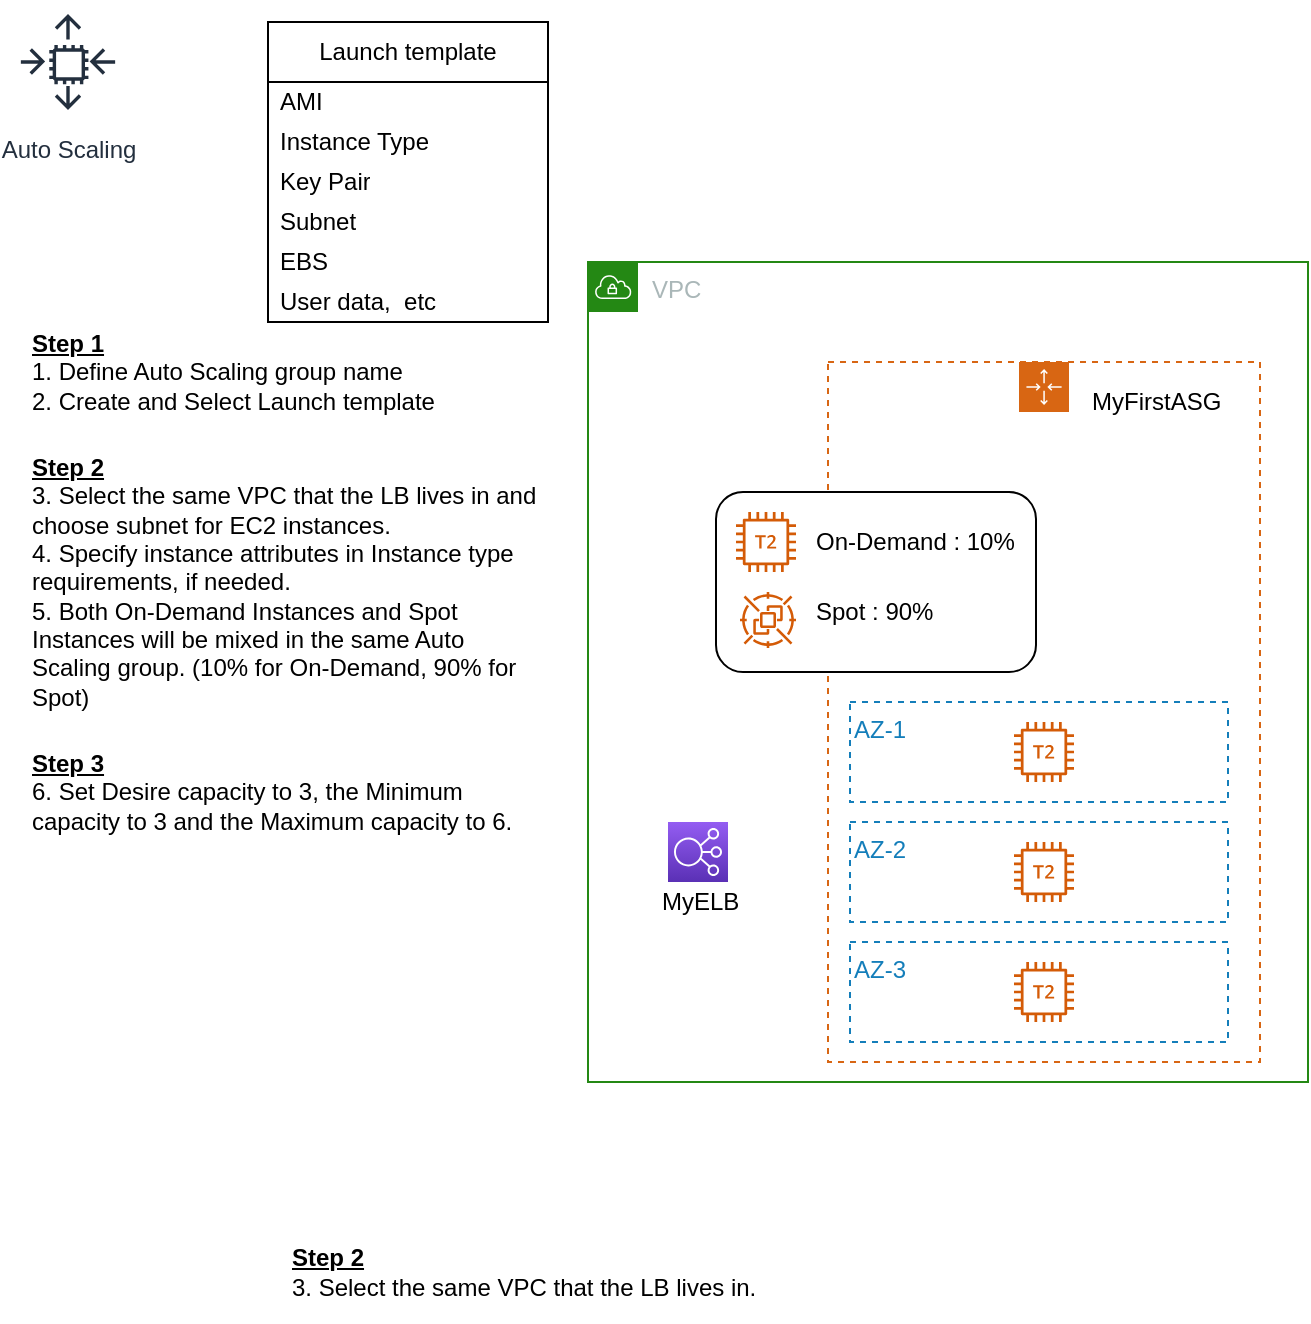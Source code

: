 <mxfile version="20.8.16" type="github">
  <diagram name="ページ1" id="sC4nIIa1NE7DnZuSuOCW">
    <mxGraphModel dx="1434" dy="775" grid="1" gridSize="10" guides="1" tooltips="1" connect="1" arrows="1" fold="1" page="1" pageScale="1" pageWidth="827" pageHeight="1169" math="0" shadow="0">
      <root>
        <mxCell id="0" />
        <mxCell id="1" parent="0" />
        <mxCell id="nTLwuemBcKeWRpqzfgbb-3" value="Launch template" style="swimlane;fontStyle=0;childLayout=stackLayout;horizontal=1;startSize=30;horizontalStack=0;resizeParent=1;resizeParentMax=0;resizeLast=0;collapsible=1;marginBottom=0;whiteSpace=wrap;html=1;" vertex="1" parent="1">
          <mxGeometry x="200" y="40" width="140" height="150" as="geometry" />
        </mxCell>
        <mxCell id="nTLwuemBcKeWRpqzfgbb-4" value="AMI" style="text;strokeColor=none;fillColor=none;align=left;verticalAlign=middle;spacingLeft=4;spacingRight=4;overflow=hidden;points=[[0,0.5],[1,0.5]];portConstraint=eastwest;rotatable=0;whiteSpace=wrap;html=1;" vertex="1" parent="nTLwuemBcKeWRpqzfgbb-3">
          <mxGeometry y="30" width="140" height="20" as="geometry" />
        </mxCell>
        <mxCell id="nTLwuemBcKeWRpqzfgbb-5" value="Instance Type" style="text;strokeColor=none;fillColor=none;align=left;verticalAlign=middle;spacingLeft=4;spacingRight=4;overflow=hidden;points=[[0,0.5],[1,0.5]];portConstraint=eastwest;rotatable=0;whiteSpace=wrap;html=1;" vertex="1" parent="nTLwuemBcKeWRpqzfgbb-3">
          <mxGeometry y="50" width="140" height="20" as="geometry" />
        </mxCell>
        <mxCell id="nTLwuemBcKeWRpqzfgbb-6" value="Key Pair" style="text;strokeColor=none;fillColor=none;align=left;verticalAlign=middle;spacingLeft=4;spacingRight=4;overflow=hidden;points=[[0,0.5],[1,0.5]];portConstraint=eastwest;rotatable=0;whiteSpace=wrap;html=1;" vertex="1" parent="nTLwuemBcKeWRpqzfgbb-3">
          <mxGeometry y="70" width="140" height="20" as="geometry" />
        </mxCell>
        <mxCell id="nTLwuemBcKeWRpqzfgbb-9" value="Subnet" style="text;strokeColor=none;fillColor=none;align=left;verticalAlign=middle;spacingLeft=4;spacingRight=4;overflow=hidden;points=[[0,0.5],[1,0.5]];portConstraint=eastwest;rotatable=0;whiteSpace=wrap;html=1;" vertex="1" parent="nTLwuemBcKeWRpqzfgbb-3">
          <mxGeometry y="90" width="140" height="20" as="geometry" />
        </mxCell>
        <mxCell id="nTLwuemBcKeWRpqzfgbb-10" value="EBS" style="text;strokeColor=none;fillColor=none;align=left;verticalAlign=middle;spacingLeft=4;spacingRight=4;overflow=hidden;points=[[0,0.5],[1,0.5]];portConstraint=eastwest;rotatable=0;whiteSpace=wrap;html=1;" vertex="1" parent="nTLwuemBcKeWRpqzfgbb-3">
          <mxGeometry y="110" width="140" height="20" as="geometry" />
        </mxCell>
        <mxCell id="nTLwuemBcKeWRpqzfgbb-8" value="User data,&amp;nbsp; etc" style="text;strokeColor=none;fillColor=none;align=left;verticalAlign=middle;spacingLeft=4;spacingRight=4;overflow=hidden;points=[[0,0.5],[1,0.5]];portConstraint=eastwest;rotatable=0;whiteSpace=wrap;html=1;" vertex="1" parent="nTLwuemBcKeWRpqzfgbb-3">
          <mxGeometry y="130" width="140" height="20" as="geometry" />
        </mxCell>
        <mxCell id="nTLwuemBcKeWRpqzfgbb-12" value="Auto Scaling" style="sketch=0;outlineConnect=0;fontColor=#232F3E;gradientColor=none;strokeColor=#232F3E;fillColor=#ffffff;dashed=0;verticalLabelPosition=bottom;verticalAlign=top;align=center;html=1;fontSize=12;fontStyle=0;aspect=fixed;shape=mxgraph.aws4.resourceIcon;resIcon=mxgraph.aws4.auto_scaling;" vertex="1" parent="1">
          <mxGeometry x="70" y="30" width="60" height="60" as="geometry" />
        </mxCell>
        <mxCell id="nTLwuemBcKeWRpqzfgbb-14" value="&lt;b&gt;&lt;u&gt;Step 1&lt;/u&gt;&lt;/b&gt;&lt;br&gt;1. Define Auto Scaling group name&lt;br style=&quot;border-color: var(--border-color); color: rgb(216, 102, 19);&quot;&gt;2. Create and Select Launch template" style="text;html=1;strokeColor=none;fillColor=none;align=left;verticalAlign=middle;whiteSpace=wrap;rounded=0;" vertex="1" parent="1">
          <mxGeometry x="80" y="190" width="260" height="50" as="geometry" />
        </mxCell>
        <mxCell id="nTLwuemBcKeWRpqzfgbb-16" value="&lt;b&gt;&lt;u&gt;Step 2&lt;/u&gt;&lt;/b&gt;&lt;br&gt;3. Select the same VPC that the LB lives in." style="text;html=1;strokeColor=none;fillColor=none;align=left;verticalAlign=middle;whiteSpace=wrap;rounded=0;" vertex="1" parent="1">
          <mxGeometry x="210" y="640" width="250" height="50" as="geometry" />
        </mxCell>
        <mxCell id="nTLwuemBcKeWRpqzfgbb-18" value="VPC" style="points=[[0,0],[0.25,0],[0.5,0],[0.75,0],[1,0],[1,0.25],[1,0.5],[1,0.75],[1,1],[0.75,1],[0.5,1],[0.25,1],[0,1],[0,0.75],[0,0.5],[0,0.25]];outlineConnect=0;gradientColor=none;html=1;whiteSpace=wrap;fontSize=12;fontStyle=0;container=1;pointerEvents=0;collapsible=0;recursiveResize=0;shape=mxgraph.aws4.group;grIcon=mxgraph.aws4.group_vpc;strokeColor=#248814;fillColor=none;verticalAlign=top;align=left;spacingLeft=30;fontColor=#AAB7B8;dashed=0;" vertex="1" parent="1">
          <mxGeometry x="360" y="160" width="360" height="410" as="geometry" />
        </mxCell>
        <mxCell id="nTLwuemBcKeWRpqzfgbb-13" value="" style="points=[[0,0],[0.25,0],[0.5,0],[0.75,0],[1,0],[1,0.25],[1,0.5],[1,0.75],[1,1],[0.75,1],[0.5,1],[0.25,1],[0,1],[0,0.75],[0,0.5],[0,0.25]];outlineConnect=0;gradientColor=none;html=1;whiteSpace=wrap;fontSize=12;fontStyle=0;container=1;pointerEvents=0;collapsible=0;recursiveResize=0;shape=mxgraph.aws4.groupCenter;grIcon=mxgraph.aws4.group_auto_scaling_group;grStroke=1;strokeColor=#D86613;fillColor=none;verticalAlign=top;align=center;fontColor=#D86613;dashed=1;spacingTop=25;" vertex="1" parent="nTLwuemBcKeWRpqzfgbb-18">
          <mxGeometry x="120" y="50" width="216" height="350" as="geometry" />
        </mxCell>
        <mxCell id="nTLwuemBcKeWRpqzfgbb-22" value="MyFirstASG" style="text;html=1;strokeColor=none;fillColor=none;align=left;verticalAlign=middle;whiteSpace=wrap;rounded=0;" vertex="1" parent="nTLwuemBcKeWRpqzfgbb-13">
          <mxGeometry x="130" y="10" width="80" height="20" as="geometry" />
        </mxCell>
        <mxCell id="nTLwuemBcKeWRpqzfgbb-27" value="" style="rounded=1;whiteSpace=wrap;html=1;fontColor=#000000;" vertex="1" parent="nTLwuemBcKeWRpqzfgbb-13">
          <mxGeometry x="-56" y="65" width="160" height="90" as="geometry" />
        </mxCell>
        <mxCell id="nTLwuemBcKeWRpqzfgbb-23" value="" style="sketch=0;outlineConnect=0;fontColor=#232F3E;gradientColor=none;fillColor=#D45B07;strokeColor=none;dashed=0;verticalLabelPosition=bottom;verticalAlign=top;align=center;html=1;fontSize=12;fontStyle=0;aspect=fixed;pointerEvents=1;shape=mxgraph.aws4.t2_instance;" vertex="1" parent="nTLwuemBcKeWRpqzfgbb-13">
          <mxGeometry x="-46" y="75" width="30" height="30" as="geometry" />
        </mxCell>
        <mxCell id="nTLwuemBcKeWRpqzfgbb-24" value="On-Demand : 10%" style="text;html=1;strokeColor=none;fillColor=none;align=left;verticalAlign=middle;whiteSpace=wrap;rounded=0;" vertex="1" parent="nTLwuemBcKeWRpqzfgbb-13">
          <mxGeometry x="-8" y="80" width="112" height="20" as="geometry" />
        </mxCell>
        <mxCell id="nTLwuemBcKeWRpqzfgbb-25" value="" style="sketch=0;outlineConnect=0;fontColor=#232F3E;gradientColor=none;fillColor=#D45B07;strokeColor=none;dashed=0;verticalLabelPosition=bottom;verticalAlign=top;align=center;html=1;fontSize=12;fontStyle=0;aspect=fixed;pointerEvents=1;shape=mxgraph.aws4.spot_instance;" vertex="1" parent="nTLwuemBcKeWRpqzfgbb-13">
          <mxGeometry x="-44" y="115" width="28" height="28" as="geometry" />
        </mxCell>
        <mxCell id="nTLwuemBcKeWRpqzfgbb-26" value="Spot : 90%" style="text;html=1;strokeColor=none;fillColor=none;align=left;verticalAlign=middle;whiteSpace=wrap;rounded=0;" vertex="1" parent="nTLwuemBcKeWRpqzfgbb-13">
          <mxGeometry x="-8" y="115" width="112" height="20" as="geometry" />
        </mxCell>
        <mxCell id="nTLwuemBcKeWRpqzfgbb-29" value="" style="sketch=0;outlineConnect=0;fontColor=#232F3E;gradientColor=none;fillColor=#D45B07;strokeColor=none;dashed=0;verticalLabelPosition=bottom;verticalAlign=top;align=center;html=1;fontSize=12;fontStyle=0;aspect=fixed;pointerEvents=1;shape=mxgraph.aws4.t2_instance;" vertex="1" parent="nTLwuemBcKeWRpqzfgbb-13">
          <mxGeometry x="93" y="180" width="30" height="30" as="geometry" />
        </mxCell>
        <mxCell id="nTLwuemBcKeWRpqzfgbb-30" value="AZ-1" style="fillColor=none;strokeColor=#147EBA;dashed=1;verticalAlign=top;fontStyle=0;fontColor=#147EBA;align=left;" vertex="1" parent="nTLwuemBcKeWRpqzfgbb-13">
          <mxGeometry x="11" y="170" width="189" height="50" as="geometry" />
        </mxCell>
        <mxCell id="nTLwuemBcKeWRpqzfgbb-31" value="" style="sketch=0;outlineConnect=0;fontColor=#232F3E;gradientColor=none;fillColor=#D45B07;strokeColor=none;dashed=0;verticalLabelPosition=bottom;verticalAlign=top;align=center;html=1;fontSize=12;fontStyle=0;aspect=fixed;pointerEvents=1;shape=mxgraph.aws4.t2_instance;" vertex="1" parent="nTLwuemBcKeWRpqzfgbb-13">
          <mxGeometry x="93" y="240" width="30" height="30" as="geometry" />
        </mxCell>
        <mxCell id="nTLwuemBcKeWRpqzfgbb-32" value="AZ-2" style="fillColor=none;strokeColor=#147EBA;dashed=1;verticalAlign=top;fontStyle=0;fontColor=#147EBA;align=left;" vertex="1" parent="nTLwuemBcKeWRpqzfgbb-13">
          <mxGeometry x="11" y="230" width="189" height="50" as="geometry" />
        </mxCell>
        <mxCell id="nTLwuemBcKeWRpqzfgbb-33" value="" style="sketch=0;outlineConnect=0;fontColor=#232F3E;gradientColor=none;fillColor=#D45B07;strokeColor=none;dashed=0;verticalLabelPosition=bottom;verticalAlign=top;align=center;html=1;fontSize=12;fontStyle=0;aspect=fixed;pointerEvents=1;shape=mxgraph.aws4.t2_instance;" vertex="1" parent="nTLwuemBcKeWRpqzfgbb-13">
          <mxGeometry x="93" y="300" width="30" height="30" as="geometry" />
        </mxCell>
        <mxCell id="nTLwuemBcKeWRpqzfgbb-34" value="AZ-3" style="fillColor=none;strokeColor=#147EBA;dashed=1;verticalAlign=top;fontStyle=0;fontColor=#147EBA;align=left;" vertex="1" parent="nTLwuemBcKeWRpqzfgbb-13">
          <mxGeometry x="11" y="290" width="189" height="50" as="geometry" />
        </mxCell>
        <mxCell id="nTLwuemBcKeWRpqzfgbb-19" value="" style="sketch=0;points=[[0,0,0],[0.25,0,0],[0.5,0,0],[0.75,0,0],[1,0,0],[0,1,0],[0.25,1,0],[0.5,1,0],[0.75,1,0],[1,1,0],[0,0.25,0],[0,0.5,0],[0,0.75,0],[1,0.25,0],[1,0.5,0],[1,0.75,0]];outlineConnect=0;fontColor=#232F3E;gradientColor=#945DF2;gradientDirection=north;fillColor=#5A30B5;strokeColor=#ffffff;dashed=0;verticalLabelPosition=bottom;verticalAlign=top;align=center;html=1;fontSize=12;fontStyle=0;aspect=fixed;shape=mxgraph.aws4.resourceIcon;resIcon=mxgraph.aws4.elastic_load_balancing;" vertex="1" parent="nTLwuemBcKeWRpqzfgbb-18">
          <mxGeometry x="40" y="280" width="30" height="30" as="geometry" />
        </mxCell>
        <mxCell id="nTLwuemBcKeWRpqzfgbb-21" value="MyELB" style="text;html=1;strokeColor=none;fillColor=none;align=left;verticalAlign=middle;whiteSpace=wrap;rounded=0;" vertex="1" parent="nTLwuemBcKeWRpqzfgbb-18">
          <mxGeometry x="35" y="310" width="40" height="20" as="geometry" />
        </mxCell>
        <mxCell id="nTLwuemBcKeWRpqzfgbb-20" value="&lt;b&gt;&lt;u&gt;Step 2&lt;/u&gt;&lt;/b&gt;&lt;br&gt;3. Select the same VPC that the LB lives in and choose subnet for EC2 instances.&lt;br&gt;4. Specify instance attributes in Instance type requirements, if needed.&lt;br&gt;5. Both On-Demand Instances and Spot Instances will be mixed in the same Auto Scaling group. (10% for On-Demand, 90% for Spot)" style="text;html=1;strokeColor=none;fillColor=none;align=left;verticalAlign=middle;whiteSpace=wrap;rounded=0;" vertex="1" parent="1">
          <mxGeometry x="80" y="240" width="260" height="160" as="geometry" />
        </mxCell>
        <mxCell id="nTLwuemBcKeWRpqzfgbb-28" value="&lt;b&gt;&lt;u&gt;Step 3&lt;/u&gt;&lt;/b&gt;&lt;br&gt;6. Set Desire capacity to 3, the Minimum capacity to 3 and the Maximum capacity to 6." style="text;html=1;strokeColor=none;fillColor=none;align=left;verticalAlign=middle;whiteSpace=wrap;rounded=0;" vertex="1" parent="1">
          <mxGeometry x="80" y="400" width="260" height="50" as="geometry" />
        </mxCell>
      </root>
    </mxGraphModel>
  </diagram>
</mxfile>

